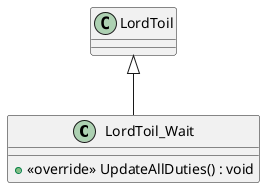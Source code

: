 @startuml
class LordToil_Wait {
    + <<override>> UpdateAllDuties() : void
}
LordToil <|-- LordToil_Wait
@enduml
